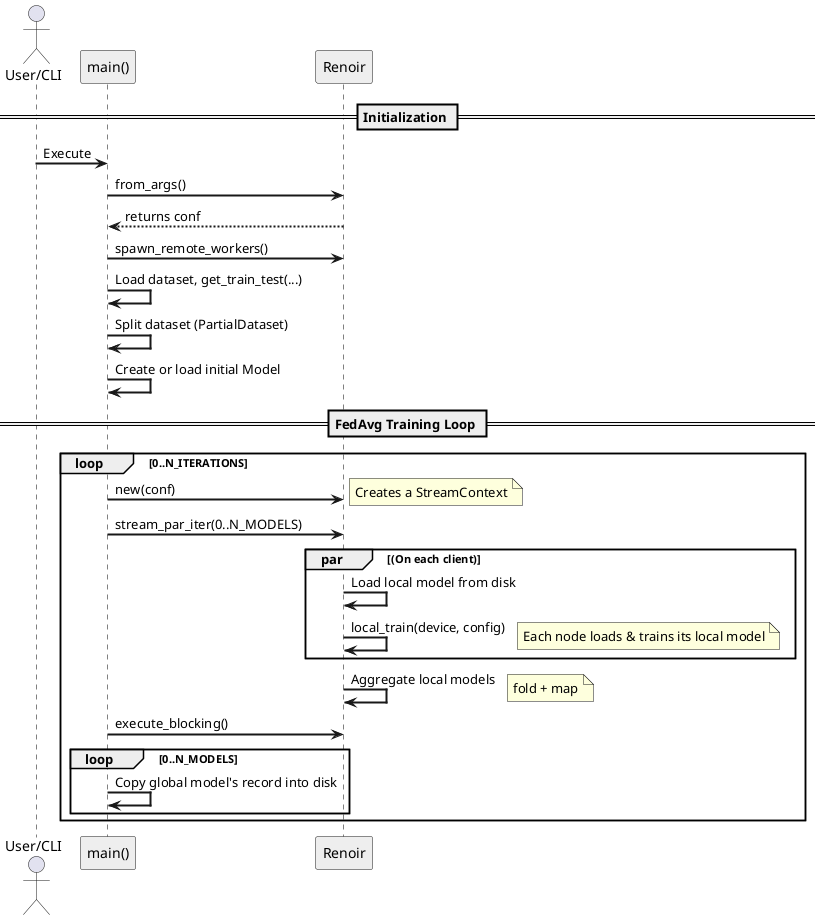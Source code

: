 @startuml

skinparam sequence {
  ArrowThickness 2
  LifeLineBorderColor black
  LifeLineBackgroundColor #EEE
  ParticipantBackgroundColor #EEE
  ParticipantFontName Arial
  BoxFontName Arial
}

actor "User/CLI" as User

participant "main()" as Main
participant "Renoir" as Renoir

== Initialization ==
User -> Main: Execute
Main -> Renoir: from_args()
Renoir --> Main: returns conf

Main -> Renoir: spawn_remote_workers()

Main -> Main: Load dataset, get_train_test(...)
Main -> Main: Split dataset (PartialDataset)
Main -> Main: Create or load initial Model

== FedAvg Training Loop ==
loop 0..N_ITERATIONS
  Main -> Renoir: new(conf)
  note right
    Creates a StreamContext
  end note

  Main -> Renoir: stream_par_iter(0..N_MODELS)
  par (On each client)
    Renoir -> Renoir: Load local model from disk
    Renoir -> Renoir: local_train(device, config)
    note right
      Each node loads & trains its local model
    end note

  end

  Renoir -> Renoir: Aggregate local models
  note right
    fold + map
  end note
  Main -> Renoir: execute_blocking()
  loop 0..N_MODELS
    Main -> Main: Copy global model's record into disk
  end
end

@enduml